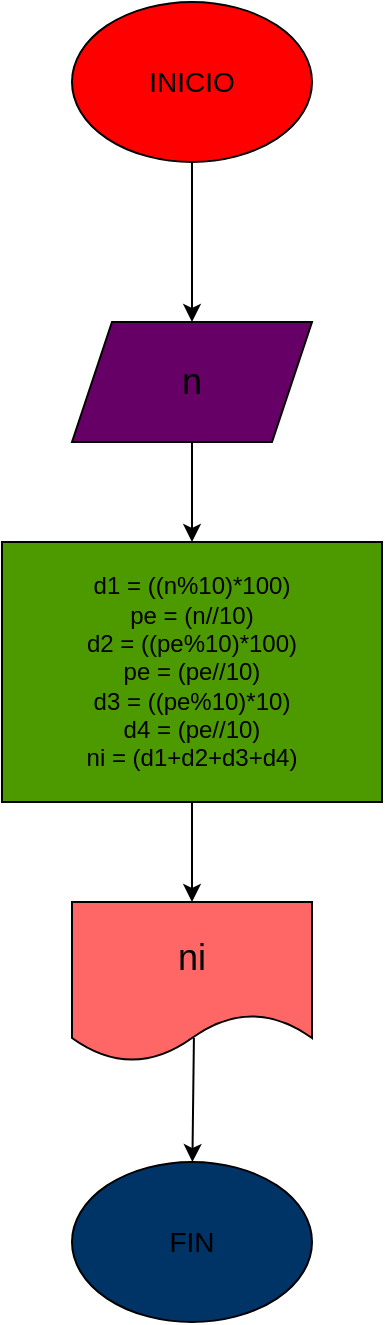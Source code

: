 <mxfile>
    <diagram id="yB9_63J8rMfkzBFiedK6" name="Página-1">
        <mxGraphModel dx="877" dy="411" grid="1" gridSize="10" guides="1" tooltips="1" connect="1" arrows="1" fold="1" page="1" pageScale="1" pageWidth="827" pageHeight="1169" math="0" shadow="0">
            <root>
                <mxCell id="0"/>
                <mxCell id="1" parent="0"/>
                <mxCell id="4" value="" style="edgeStyle=none;html=1;" parent="1" source="2" target="3" edge="1">
                    <mxGeometry relative="1" as="geometry"/>
                </mxCell>
                <mxCell id="2" value="&lt;font style=&quot;font-size: 14px;&quot;&gt;INICIO&lt;/font&gt;" style="ellipse;whiteSpace=wrap;html=1;fillColor=#FF0000;" parent="1" vertex="1">
                    <mxGeometry x="210" y="20" width="120" height="80" as="geometry"/>
                </mxCell>
                <mxCell id="6" value="" style="edgeStyle=none;html=1;" parent="1" source="3" target="5" edge="1">
                    <mxGeometry relative="1" as="geometry"/>
                </mxCell>
                <mxCell id="3" value="&lt;font style=&quot;font-size: 18px;&quot;&gt;n&lt;/font&gt;" style="shape=parallelogram;perimeter=parallelogramPerimeter;whiteSpace=wrap;html=1;fixedSize=1;fillColor=#660066;" parent="1" vertex="1">
                    <mxGeometry x="210" y="180" width="120" height="60" as="geometry"/>
                </mxCell>
                <mxCell id="8" value="" style="edgeStyle=none;html=1;" parent="1" source="5" target="7" edge="1">
                    <mxGeometry relative="1" as="geometry"/>
                </mxCell>
                <mxCell id="5" value="d1 = ((n%10)*100)&lt;br&gt;pe = (n//10)&lt;br&gt;d2 = ((pe%10)*100)&lt;br&gt;pe = (pe//10)&lt;br&gt;d3 = ((pe%10)*10)&lt;br&gt;d4 = (pe//10)&lt;br&gt;ni = (d1+d2+d3+d4)" style="whiteSpace=wrap;html=1;fillColor=#4D9900;" parent="1" vertex="1">
                    <mxGeometry x="175" y="290" width="190" height="130" as="geometry"/>
                </mxCell>
                <mxCell id="10" value="" style="edgeStyle=none;html=1;exitX=0.508;exitY=0.85;exitDx=0;exitDy=0;exitPerimeter=0;" parent="1" source="7" target="9" edge="1">
                    <mxGeometry relative="1" as="geometry"/>
                </mxCell>
                <mxCell id="7" value="&lt;font style=&quot;font-size: 18px;&quot;&gt;ni&lt;/font&gt;" style="shape=document;whiteSpace=wrap;html=1;boundedLbl=1;fillColor=#FF6666;" parent="1" vertex="1">
                    <mxGeometry x="210" y="470" width="120" height="80" as="geometry"/>
                </mxCell>
                <mxCell id="9" value="&lt;font style=&quot;font-size: 14px;&quot;&gt;FIN&lt;/font&gt;" style="ellipse;whiteSpace=wrap;html=1;fillColor=#003366;" parent="1" vertex="1">
                    <mxGeometry x="210" y="600" width="120" height="80" as="geometry"/>
                </mxCell>
            </root>
        </mxGraphModel>
    </diagram>
</mxfile>
